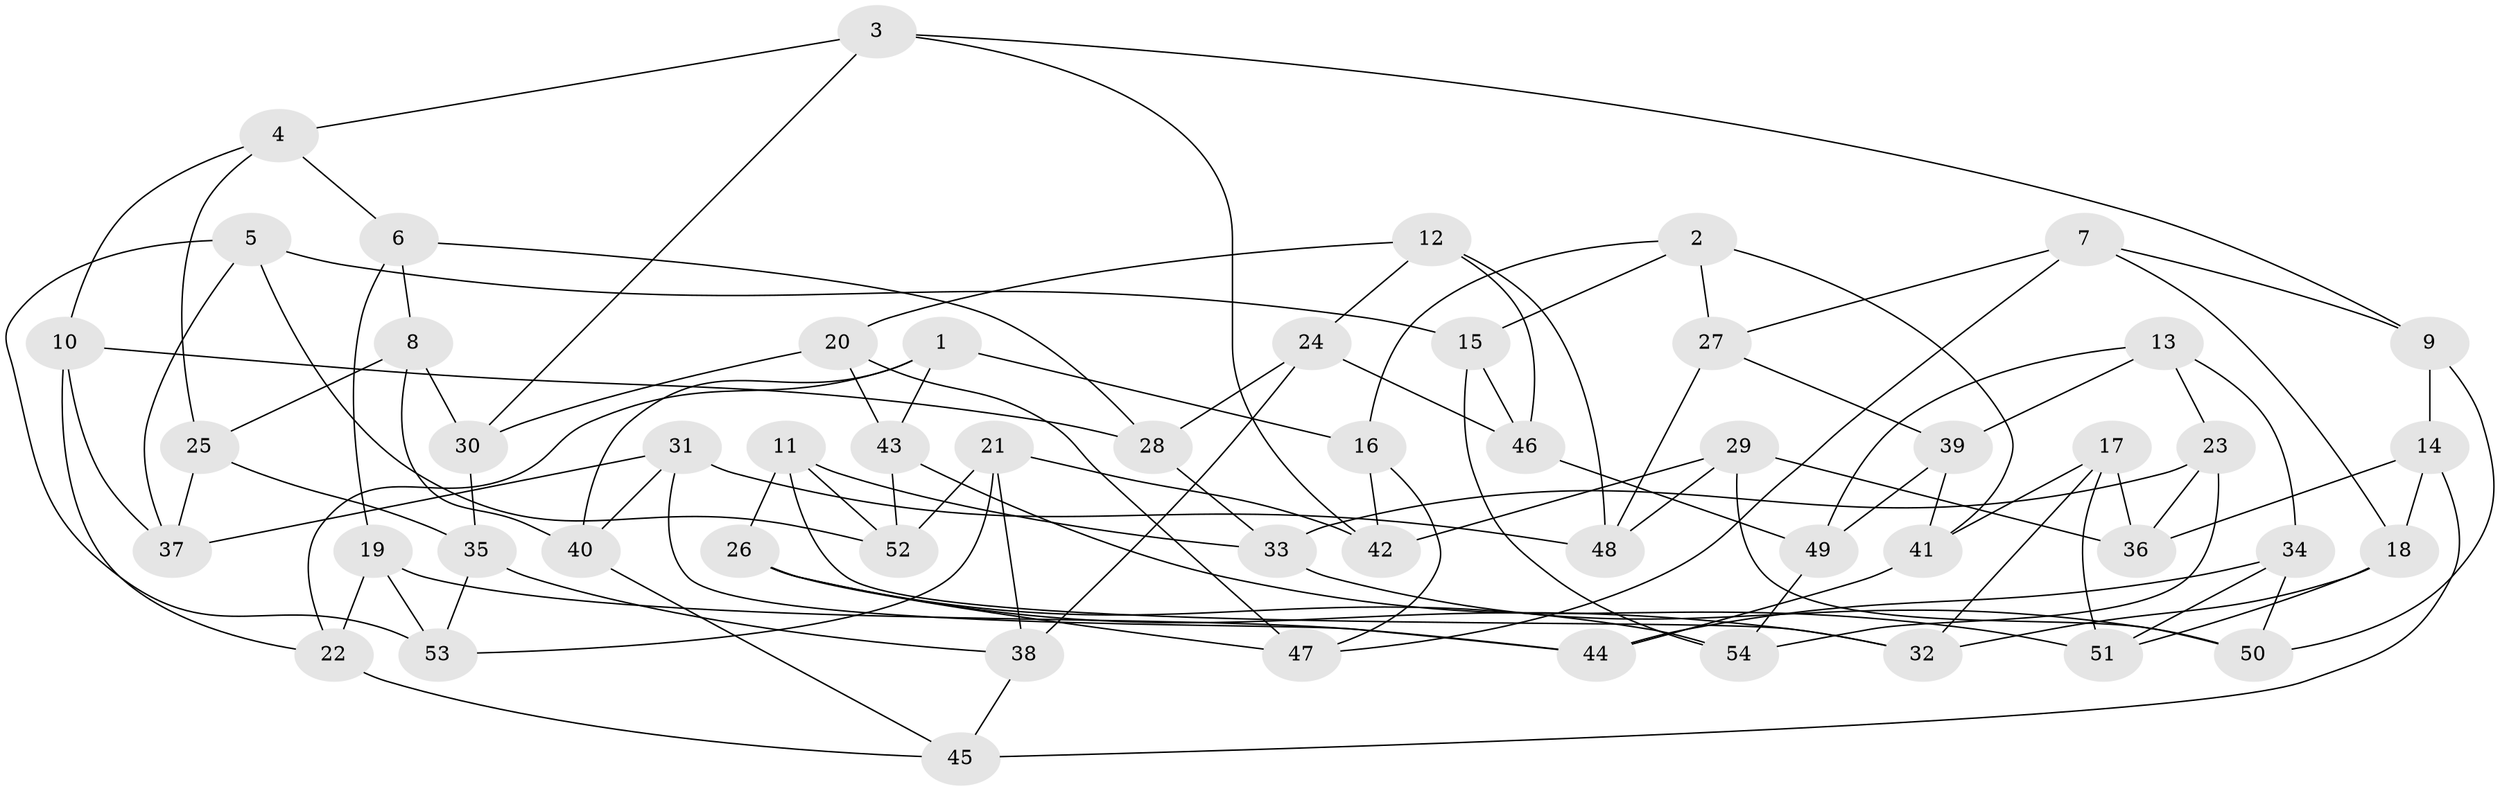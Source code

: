 // Generated by graph-tools (version 1.1) at 2025/50/03/09/25 03:50:47]
// undirected, 54 vertices, 108 edges
graph export_dot {
graph [start="1"]
  node [color=gray90,style=filled];
  1;
  2;
  3;
  4;
  5;
  6;
  7;
  8;
  9;
  10;
  11;
  12;
  13;
  14;
  15;
  16;
  17;
  18;
  19;
  20;
  21;
  22;
  23;
  24;
  25;
  26;
  27;
  28;
  29;
  30;
  31;
  32;
  33;
  34;
  35;
  36;
  37;
  38;
  39;
  40;
  41;
  42;
  43;
  44;
  45;
  46;
  47;
  48;
  49;
  50;
  51;
  52;
  53;
  54;
  1 -- 16;
  1 -- 22;
  1 -- 43;
  1 -- 40;
  2 -- 27;
  2 -- 16;
  2 -- 15;
  2 -- 41;
  3 -- 42;
  3 -- 9;
  3 -- 30;
  3 -- 4;
  4 -- 25;
  4 -- 10;
  4 -- 6;
  5 -- 37;
  5 -- 15;
  5 -- 53;
  5 -- 52;
  6 -- 8;
  6 -- 28;
  6 -- 19;
  7 -- 27;
  7 -- 9;
  7 -- 47;
  7 -- 18;
  8 -- 30;
  8 -- 25;
  8 -- 40;
  9 -- 14;
  9 -- 50;
  10 -- 22;
  10 -- 28;
  10 -- 37;
  11 -- 33;
  11 -- 52;
  11 -- 26;
  11 -- 32;
  12 -- 46;
  12 -- 48;
  12 -- 24;
  12 -- 20;
  13 -- 34;
  13 -- 49;
  13 -- 39;
  13 -- 23;
  14 -- 18;
  14 -- 45;
  14 -- 36;
  15 -- 46;
  15 -- 54;
  16 -- 47;
  16 -- 42;
  17 -- 32;
  17 -- 41;
  17 -- 36;
  17 -- 51;
  18 -- 51;
  18 -- 32;
  19 -- 53;
  19 -- 22;
  19 -- 44;
  20 -- 43;
  20 -- 47;
  20 -- 30;
  21 -- 53;
  21 -- 42;
  21 -- 52;
  21 -- 38;
  22 -- 45;
  23 -- 54;
  23 -- 33;
  23 -- 36;
  24 -- 28;
  24 -- 38;
  24 -- 46;
  25 -- 35;
  25 -- 37;
  26 -- 47;
  26 -- 54;
  26 -- 32;
  27 -- 48;
  27 -- 39;
  28 -- 33;
  29 -- 42;
  29 -- 36;
  29 -- 50;
  29 -- 48;
  30 -- 35;
  31 -- 48;
  31 -- 40;
  31 -- 37;
  31 -- 44;
  33 -- 50;
  34 -- 50;
  34 -- 44;
  34 -- 51;
  35 -- 53;
  35 -- 38;
  38 -- 45;
  39 -- 49;
  39 -- 41;
  40 -- 45;
  41 -- 44;
  43 -- 52;
  43 -- 51;
  46 -- 49;
  49 -- 54;
}
